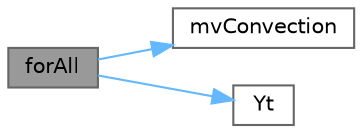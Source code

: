 digraph "forAll"
{
 // LATEX_PDF_SIZE
  bgcolor="transparent";
  edge [fontname=Helvetica,fontsize=10,labelfontname=Helvetica,labelfontsize=10];
  node [fontname=Helvetica,fontsize=10,shape=box,height=0.2,width=0.4];
  rankdir="LR";
  Node1 [id="Node000001",label="forAll",height=0.2,width=0.4,color="gray40", fillcolor="grey60", style="filled", fontcolor="black",tooltip=" "];
  Node1 -> Node2 [id="edge1_Node000001_Node000002",color="steelblue1",style="solid",tooltip=" "];
  Node2 [id="Node000002",label="mvConvection",height=0.2,width=0.4,color="grey40", fillcolor="white", style="filled",URL="$combustion_2reactingFoam_2YEqn_8H.html#ac26eaa084661e1fe726723af197409fa",tooltip=" "];
  Node1 -> Node3 [id="edge2_Node000001_Node000003",color="steelblue1",style="solid",tooltip=" "];
  Node3 [id="Node000003",label="Yt",height=0.2,width=0.4,color="grey40", fillcolor="white", style="filled",URL="$combustion_2reactingFoam_2YEqn_8H.html#a7746da0f0a93e9f860fcbe501c80f0d3",tooltip=" "];
}
